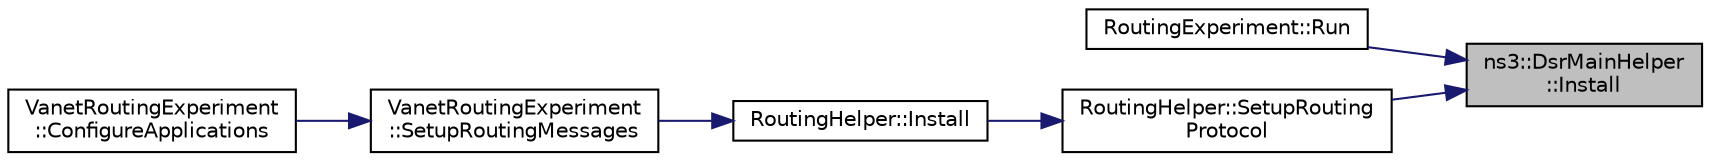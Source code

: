 digraph "ns3::DsrMainHelper::Install"
{
 // LATEX_PDF_SIZE
  edge [fontname="Helvetica",fontsize="10",labelfontname="Helvetica",labelfontsize="10"];
  node [fontname="Helvetica",fontsize="10",shape=record];
  rankdir="RL";
  Node1 [label="ns3::DsrMainHelper\l::Install",height=0.2,width=0.4,color="black", fillcolor="grey75", style="filled", fontcolor="black",tooltip="Install routing to the nodes."];
  Node1 -> Node2 [dir="back",color="midnightblue",fontsize="10",style="solid",fontname="Helvetica"];
  Node2 [label="RoutingExperiment::Run",height=0.2,width=0.4,color="black", fillcolor="white", style="filled",URL="$class_routing_experiment.html#a622c04e410004c2b738f0320ae1d16c2",tooltip=" "];
  Node1 -> Node3 [dir="back",color="midnightblue",fontsize="10",style="solid",fontname="Helvetica"];
  Node3 [label="RoutingHelper::SetupRouting\lProtocol",height=0.2,width=0.4,color="black", fillcolor="white", style="filled",URL="$class_routing_helper.html#a78ef84cd47fa44fd06015e7e157b8404",tooltip="Sets up the protocol protocol on the nodes."];
  Node3 -> Node4 [dir="back",color="midnightblue",fontsize="10",style="solid",fontname="Helvetica"];
  Node4 [label="RoutingHelper::Install",height=0.2,width=0.4,color="black", fillcolor="white", style="filled",URL="$class_routing_helper.html#aaf78f59b3e8259f18029a594acfc01b6",tooltip="Installs routing functionality on nodes and their devices and interfaces."];
  Node4 -> Node5 [dir="back",color="midnightblue",fontsize="10",style="solid",fontname="Helvetica"];
  Node5 [label="VanetRoutingExperiment\l::SetupRoutingMessages",height=0.2,width=0.4,color="black", fillcolor="white", style="filled",URL="$class_vanet_routing_experiment.html#a43acab75ab7e3ed90764af8e53d622e5",tooltip="Set up generation of packets to be routed through the vehicular network."];
  Node5 -> Node6 [dir="back",color="midnightblue",fontsize="10",style="solid",fontname="Helvetica"];
  Node6 [label="VanetRoutingExperiment\l::ConfigureApplications",height=0.2,width=0.4,color="black", fillcolor="white", style="filled",URL="$class_vanet_routing_experiment.html#ac9ec4394e60b165e355ddbe1eecc78fd",tooltip="Configure applications."];
}
